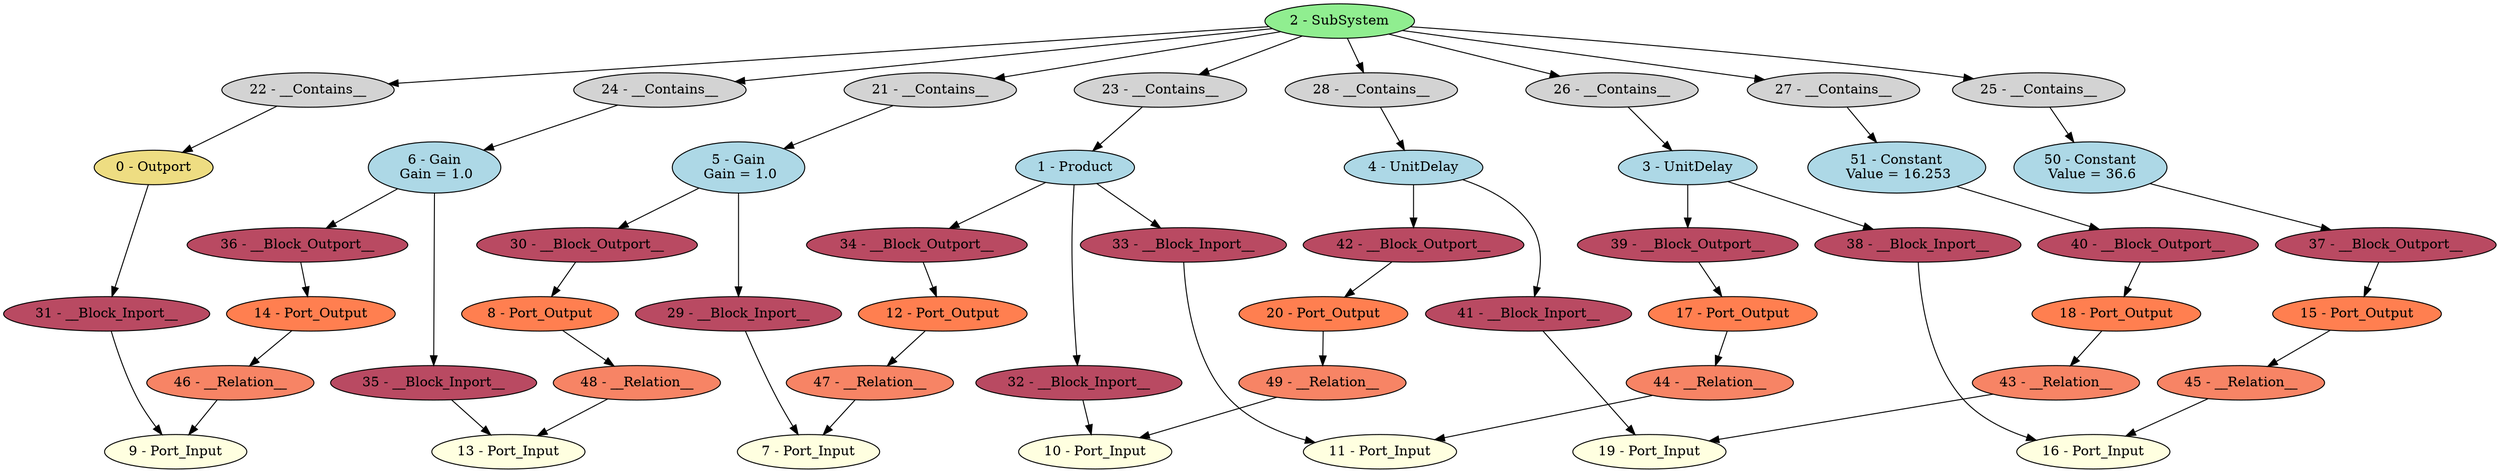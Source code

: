 digraph HConstfolding_opt {
"0 - Outport" [style=filled, fillcolor=lightgoldenrod];
"1 - Product" [style=filled, fillcolor=lightblue];
"2 - SubSystem" [style=filled, fillcolor=lightgreen];
"3 - UnitDelay" [style=filled, fillcolor=lightblue];
"4 - UnitDelay" [style=filled, fillcolor=lightblue];
"5 - Gain\n Gain = 1.0" [style=filled, fillcolor=lightblue];
"6 - Gain\n Gain = 1.0" [style=filled, fillcolor=lightblue];
"7 - Port_Input" [style=filled, fillcolor=lightyellow];
"8 - Port_Output" [style=filled, fillcolor=coral];
"9 - Port_Input" [style=filled, fillcolor=lightyellow];
"10 - Port_Input" [style=filled, fillcolor=lightyellow];
"11 - Port_Input" [style=filled, fillcolor=lightyellow];
"12 - Port_Output" [style=filled, fillcolor=coral];
"13 - Port_Input" [style=filled, fillcolor=lightyellow];
"14 - Port_Output" [style=filled, fillcolor=coral];
"15 - Port_Output" [style=filled, fillcolor=coral];
"16 - Port_Input" [style=filled, fillcolor=lightyellow];
"17 - Port_Output" [style=filled, fillcolor=coral];
"18 - Port_Output" [style=filled, fillcolor=coral];
"19 - Port_Input" [style=filled, fillcolor=lightyellow];
"20 - Port_Output" [style=filled, fillcolor=coral];
"21 - __Contains__" [style=filled, fillcolor=lightgray];
"22 - __Contains__" [style=filled, fillcolor=lightgray];
"23 - __Contains__" [style=filled, fillcolor=lightgray];
"24 - __Contains__" [style=filled, fillcolor=lightgray];
"25 - __Contains__" [style=filled, fillcolor=lightgray];
"26 - __Contains__" [style=filled, fillcolor=lightgray];
"27 - __Contains__" [style=filled, fillcolor=lightgray];
"28 - __Contains__" [style=filled, fillcolor=lightgray];
"29 - __Block_Inport__" [style=filled, fillcolor="#b94a62"];
"30 - __Block_Outport__" [style=filled, fillcolor="#b94a62"];
"31 - __Block_Inport__" [style=filled, fillcolor="#b94a62"];
"32 - __Block_Inport__" [style=filled, fillcolor="#b94a62"];
"33 - __Block_Inport__" [style=filled, fillcolor="#b94a62"];
"34 - __Block_Outport__" [style=filled, fillcolor="#b94a62"];
"35 - __Block_Inport__" [style=filled, fillcolor="#b94a62"];
"36 - __Block_Outport__" [style=filled, fillcolor="#b94a62"];
"37 - __Block_Outport__" [style=filled, fillcolor="#b94a62"];
"38 - __Block_Inport__" [style=filled, fillcolor="#b94a62"];
"39 - __Block_Outport__" [style=filled, fillcolor="#b94a62"];
"40 - __Block_Outport__" [style=filled, fillcolor="#b94a62"];
"41 - __Block_Inport__" [style=filled, fillcolor="#b94a62"];
"42 - __Block_Outport__" [style=filled, fillcolor="#b94a62"];
"43 - __Relation__" [style=filled, fillcolor="#f78465"];
"44 - __Relation__" [style=filled, fillcolor="#f78465"];
"45 - __Relation__" [style=filled, fillcolor="#f78465"];
"46 - __Relation__" [style=filled, fillcolor="#f78465"];
"47 - __Relation__" [style=filled, fillcolor="#f78465"];
"48 - __Relation__" [style=filled, fillcolor="#f78465"];
"49 - __Relation__" [style=filled, fillcolor="#f78465"];
"50 - Constant\n Value = 36.6" [style=filled, fillcolor=lightblue];
"51 - Constant\n Value = 16.253" [style=filled, fillcolor=lightblue];
"1 - Product" -> "34 - __Block_Outport__";
"2 - SubSystem" -> "28 - __Contains__";
"2 - SubSystem" -> "27 - __Contains__";
"2 - SubSystem" -> "26 - __Contains__";
"2 - SubSystem" -> "25 - __Contains__";
"2 - SubSystem" -> "24 - __Contains__";
"2 - SubSystem" -> "23 - __Contains__";
"2 - SubSystem" -> "22 - __Contains__";
"2 - SubSystem" -> "21 - __Contains__";
"3 - UnitDelay" -> "39 - __Block_Outport__";
"4 - UnitDelay" -> "42 - __Block_Outport__";
"5 - Gain\n Gain = 1.0" -> "30 - __Block_Outport__";
"6 - Gain\n Gain = 1.0" -> "36 - __Block_Outport__";
"29 - __Block_Inport__" -> "7 - Port_Input";
"8 - Port_Output" -> "48 - __Relation__";
"31 - __Block_Inport__" -> "9 - Port_Input";
"32 - __Block_Inport__" -> "10 - Port_Input";
"33 - __Block_Inport__" -> "11 - Port_Input";
"12 - Port_Output" -> "47 - __Relation__";
"35 - __Block_Inport__" -> "13 - Port_Input";
"14 - Port_Output" -> "46 - __Relation__";
"15 - Port_Output" -> "45 - __Relation__";
"38 - __Block_Inport__" -> "16 - Port_Input";
"17 - Port_Output" -> "44 - __Relation__";
"18 - Port_Output" -> "43 - __Relation__";
"41 - __Block_Inport__" -> "19 - Port_Input";
"20 - Port_Output" -> "49 - __Relation__";
"21 - __Contains__" -> "5 - Gain\n Gain = 1.0";
"22 - __Contains__" -> "0 - Outport";
"23 - __Contains__" -> "1 - Product";
"24 - __Contains__" -> "6 - Gain\n Gain = 1.0";
"25 - __Contains__" -> "50 - Constant\n Value = 36.6";
"26 - __Contains__" -> "3 - UnitDelay";
"27 - __Contains__" -> "51 - Constant\n Value = 16.253";
"28 - __Contains__" -> "4 - UnitDelay";
"5 - Gain\n Gain = 1.0" -> "29 - __Block_Inport__";
"30 - __Block_Outport__" -> "8 - Port_Output";
"0 - Outport" -> "31 - __Block_Inport__";
"1 - Product" -> "32 - __Block_Inport__";
"1 - Product" -> "33 - __Block_Inport__";
"34 - __Block_Outport__" -> "12 - Port_Output";
"6 - Gain\n Gain = 1.0" -> "35 - __Block_Inport__";
"36 - __Block_Outport__" -> "14 - Port_Output";
"37 - __Block_Outport__" -> "15 - Port_Output";
"3 - UnitDelay" -> "38 - __Block_Inport__";
"39 - __Block_Outport__" -> "17 - Port_Output";
"40 - __Block_Outport__" -> "18 - Port_Output";
"4 - UnitDelay" -> "41 - __Block_Inport__";
"42 - __Block_Outport__" -> "20 - Port_Output";
"43 - __Relation__" -> "19 - Port_Input";
"44 - __Relation__" -> "11 - Port_Input";
"45 - __Relation__" -> "16 - Port_Input";
"46 - __Relation__" -> "9 - Port_Input";
"47 - __Relation__" -> "7 - Port_Input";
"48 - __Relation__" -> "13 - Port_Input";
"49 - __Relation__" -> "10 - Port_Input";
"50 - Constant\n Value = 36.6" -> "37 - __Block_Outport__";
"51 - Constant\n Value = 16.253" -> "40 - __Block_Outport__";
}
